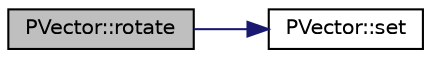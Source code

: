 digraph "PVector::rotate"
{
 // LATEX_PDF_SIZE
  edge [fontname="Helvetica",fontsize="10",labelfontname="Helvetica",labelfontsize="10"];
  node [fontname="Helvetica",fontsize="10",shape=record];
  rankdir="LR";
  Node1 [label="PVector::rotate",height=0.2,width=0.4,color="black", fillcolor="grey75", style="filled", fontcolor="black",tooltip="counter-clockwise rotation"];
  Node1 -> Node2 [color="midnightblue",fontsize="10",style="solid",fontname="Helvetica"];
  Node2 [label="PVector::set",height=0.2,width=0.4,color="black", fillcolor="white", style="filled",URL="$class_p_vector.html#a9cc31db5ab8d080b0f44e2229ba34a7c",tooltip=" "];
}
